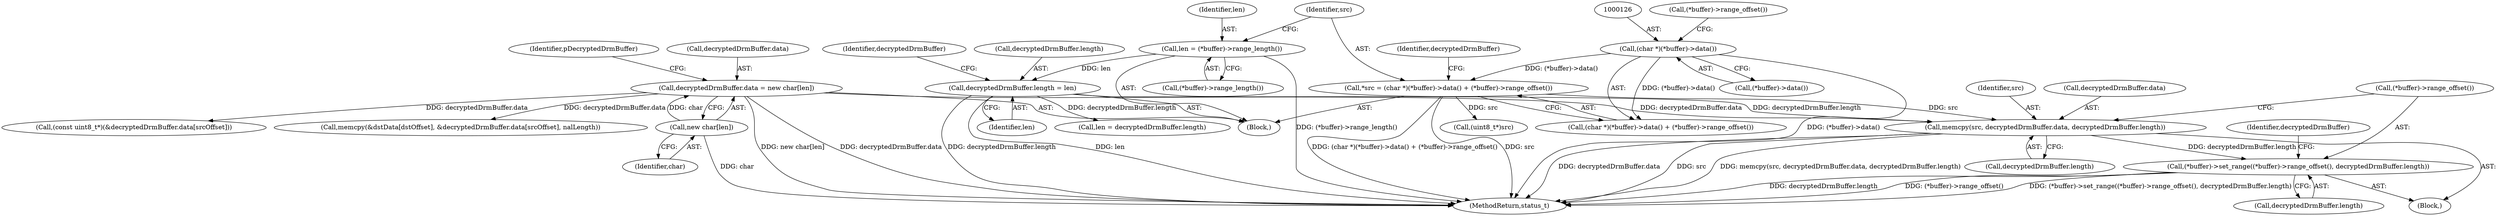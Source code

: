 digraph "0_Android_e248db02fbab2ee9162940bc19f087fd7d96cb9d@API" {
"1000378" [label="(Call,memcpy(src, decryptedDrmBuffer.data, decryptedDrmBuffer.length))"];
"1000122" [label="(Call,*src = (char *)(*buffer)->data() + (*buffer)->range_offset())"];
"1000125" [label="(Call,(char *)(*buffer)->data())"];
"1000136" [label="(Call,decryptedDrmBuffer.data = new char[len])"];
"1000140" [label="(Call,new char[len])"];
"1000131" [label="(Call,decryptedDrmBuffer.length = len)"];
"1000118" [label="(Call,len = (*buffer)->range_length())"];
"1000386" [label="(Call,(*buffer)->set_range((*buffer)->range_offset(), decryptedDrmBuffer.length))"];
"1000136" [label="(Call,decryptedDrmBuffer.data = new char[len])"];
"1000378" [label="(Call,memcpy(src, decryptedDrmBuffer.data, decryptedDrmBuffer.length))"];
"1000120" [label="(Call,(*buffer)->range_length())"];
"1000232" [label="(Call,(const uint8_t*)(&decryptedDrmBuffer.data[srcOffset]))"];
"1000103" [label="(Block,)"];
"1000352" [label="(Call,memcpy(&dstData[dstOffset], &decryptedDrmBuffer.data[srcOffset], nalLength))"];
"1000127" [label="(Call,(*buffer)->data())"];
"1000386" [label="(Call,(*buffer)->set_range((*buffer)->range_offset(), decryptedDrmBuffer.length))"];
"1000123" [label="(Identifier,src)"];
"1000137" [label="(Call,decryptedDrmBuffer.data)"];
"1000383" [label="(Call,decryptedDrmBuffer.length)"];
"1000133" [label="(Identifier,decryptedDrmBuffer)"];
"1000138" [label="(Identifier,decryptedDrmBuffer)"];
"1000379" [label="(Identifier,src)"];
"1000131" [label="(Call,decryptedDrmBuffer.length = len)"];
"1000125" [label="(Call,(char *)(*buffer)->data())"];
"1000132" [label="(Call,decryptedDrmBuffer.length)"];
"1000198" [label="(Call,(uint8_t*)src)"];
"1000406" [label="(MethodReturn,status_t)"];
"1000144" [label="(Identifier,pDecryptedDrmBuffer)"];
"1000135" [label="(Identifier,len)"];
"1000387" [label="(Call,(*buffer)->range_offset())"];
"1000119" [label="(Identifier,len)"];
"1000124" [label="(Call,(char *)(*buffer)->data() + (*buffer)->range_offset())"];
"1000128" [label="(Call,(*buffer)->range_offset())"];
"1000388" [label="(Call,decryptedDrmBuffer.length)"];
"1000380" [label="(Call,decryptedDrmBuffer.data)"];
"1000122" [label="(Call,*src = (char *)(*buffer)->data() + (*buffer)->range_offset())"];
"1000140" [label="(Call,new char[len])"];
"1000209" [label="(Call,len = decryptedDrmBuffer.length)"];
"1000393" [label="(Identifier,decryptedDrmBuffer)"];
"1000377" [label="(Block,)"];
"1000141" [label="(Identifier,char)"];
"1000118" [label="(Call,len = (*buffer)->range_length())"];
"1000378" -> "1000377"  [label="AST: "];
"1000378" -> "1000383"  [label="CFG: "];
"1000379" -> "1000378"  [label="AST: "];
"1000380" -> "1000378"  [label="AST: "];
"1000383" -> "1000378"  [label="AST: "];
"1000387" -> "1000378"  [label="CFG: "];
"1000378" -> "1000406"  [label="DDG: decryptedDrmBuffer.data"];
"1000378" -> "1000406"  [label="DDG: src"];
"1000378" -> "1000406"  [label="DDG: memcpy(src, decryptedDrmBuffer.data, decryptedDrmBuffer.length)"];
"1000122" -> "1000378"  [label="DDG: src"];
"1000136" -> "1000378"  [label="DDG: decryptedDrmBuffer.data"];
"1000131" -> "1000378"  [label="DDG: decryptedDrmBuffer.length"];
"1000378" -> "1000386"  [label="DDG: decryptedDrmBuffer.length"];
"1000122" -> "1000103"  [label="AST: "];
"1000122" -> "1000124"  [label="CFG: "];
"1000123" -> "1000122"  [label="AST: "];
"1000124" -> "1000122"  [label="AST: "];
"1000133" -> "1000122"  [label="CFG: "];
"1000122" -> "1000406"  [label="DDG: src"];
"1000122" -> "1000406"  [label="DDG: (char *)(*buffer)->data() + (*buffer)->range_offset()"];
"1000125" -> "1000122"  [label="DDG: (*buffer)->data()"];
"1000122" -> "1000198"  [label="DDG: src"];
"1000125" -> "1000124"  [label="AST: "];
"1000125" -> "1000127"  [label="CFG: "];
"1000126" -> "1000125"  [label="AST: "];
"1000127" -> "1000125"  [label="AST: "];
"1000128" -> "1000125"  [label="CFG: "];
"1000125" -> "1000406"  [label="DDG: (*buffer)->data()"];
"1000125" -> "1000124"  [label="DDG: (*buffer)->data()"];
"1000136" -> "1000103"  [label="AST: "];
"1000136" -> "1000140"  [label="CFG: "];
"1000137" -> "1000136"  [label="AST: "];
"1000140" -> "1000136"  [label="AST: "];
"1000144" -> "1000136"  [label="CFG: "];
"1000136" -> "1000406"  [label="DDG: new char[len]"];
"1000136" -> "1000406"  [label="DDG: decryptedDrmBuffer.data"];
"1000140" -> "1000136"  [label="DDG: char"];
"1000136" -> "1000232"  [label="DDG: decryptedDrmBuffer.data"];
"1000136" -> "1000352"  [label="DDG: decryptedDrmBuffer.data"];
"1000140" -> "1000141"  [label="CFG: "];
"1000141" -> "1000140"  [label="AST: "];
"1000140" -> "1000406"  [label="DDG: char"];
"1000131" -> "1000103"  [label="AST: "];
"1000131" -> "1000135"  [label="CFG: "];
"1000132" -> "1000131"  [label="AST: "];
"1000135" -> "1000131"  [label="AST: "];
"1000138" -> "1000131"  [label="CFG: "];
"1000131" -> "1000406"  [label="DDG: decryptedDrmBuffer.length"];
"1000131" -> "1000406"  [label="DDG: len"];
"1000118" -> "1000131"  [label="DDG: len"];
"1000131" -> "1000209"  [label="DDG: decryptedDrmBuffer.length"];
"1000118" -> "1000103"  [label="AST: "];
"1000118" -> "1000120"  [label="CFG: "];
"1000119" -> "1000118"  [label="AST: "];
"1000120" -> "1000118"  [label="AST: "];
"1000123" -> "1000118"  [label="CFG: "];
"1000118" -> "1000406"  [label="DDG: (*buffer)->range_length()"];
"1000386" -> "1000377"  [label="AST: "];
"1000386" -> "1000388"  [label="CFG: "];
"1000387" -> "1000386"  [label="AST: "];
"1000388" -> "1000386"  [label="AST: "];
"1000393" -> "1000386"  [label="CFG: "];
"1000386" -> "1000406"  [label="DDG: decryptedDrmBuffer.length"];
"1000386" -> "1000406"  [label="DDG: (*buffer)->range_offset()"];
"1000386" -> "1000406"  [label="DDG: (*buffer)->set_range((*buffer)->range_offset(), decryptedDrmBuffer.length)"];
}
